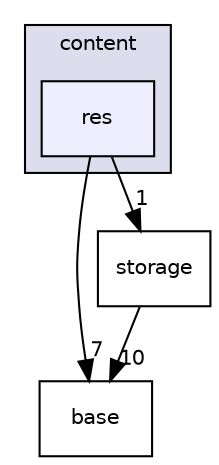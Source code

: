 digraph G {
  compound=true
  node [ fontsize="10", fontname="Helvetica"];
  edge [ labelfontsize="10", labelfontname="Helvetica"];
  subgraph clusterdir_6f7953980fb72ead198c46d660d3f2f2 {
    graph [ bgcolor="#ddddee", pencolor="black", label="content" fontname="Helvetica", fontsize="10", URL="dir_6f7953980fb72ead198c46d660d3f2f2.html"]
  dir_cfce0d076b1730a0489fda51345e1949 [shape=box, label="res", style="filled", fillcolor="#eeeeff", pencolor="black", URL="dir_cfce0d076b1730a0489fda51345e1949.html"];
  }
  dir_96bebcbd622f6ba3e4502d519ed457a0 [shape=box label="base" URL="dir_96bebcbd622f6ba3e4502d519ed457a0.html"];
  dir_c9e39960ebe360ab739e60b68b6b53c1 [shape=box label="storage" URL="dir_c9e39960ebe360ab739e60b68b6b53c1.html"];
  dir_cfce0d076b1730a0489fda51345e1949->dir_96bebcbd622f6ba3e4502d519ed457a0 [headlabel="7", labeldistance=1.5 headhref="dir_000017_000005.html"];
  dir_cfce0d076b1730a0489fda51345e1949->dir_c9e39960ebe360ab739e60b68b6b53c1 [headlabel="1", labeldistance=1.5 headhref="dir_000017_000048.html"];
  dir_c9e39960ebe360ab739e60b68b6b53c1->dir_96bebcbd622f6ba3e4502d519ed457a0 [headlabel="10", labeldistance=1.5 headhref="dir_000048_000005.html"];
}
